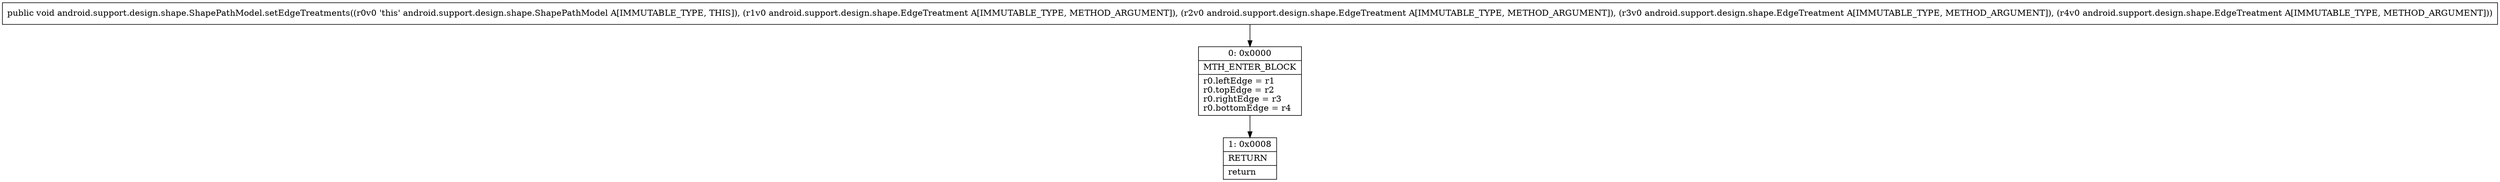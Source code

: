 digraph "CFG forandroid.support.design.shape.ShapePathModel.setEdgeTreatments(Landroid\/support\/design\/shape\/EdgeTreatment;Landroid\/support\/design\/shape\/EdgeTreatment;Landroid\/support\/design\/shape\/EdgeTreatment;Landroid\/support\/design\/shape\/EdgeTreatment;)V" {
Node_0 [shape=record,label="{0\:\ 0x0000|MTH_ENTER_BLOCK\l|r0.leftEdge = r1\lr0.topEdge = r2\lr0.rightEdge = r3\lr0.bottomEdge = r4\l}"];
Node_1 [shape=record,label="{1\:\ 0x0008|RETURN\l|return\l}"];
MethodNode[shape=record,label="{public void android.support.design.shape.ShapePathModel.setEdgeTreatments((r0v0 'this' android.support.design.shape.ShapePathModel A[IMMUTABLE_TYPE, THIS]), (r1v0 android.support.design.shape.EdgeTreatment A[IMMUTABLE_TYPE, METHOD_ARGUMENT]), (r2v0 android.support.design.shape.EdgeTreatment A[IMMUTABLE_TYPE, METHOD_ARGUMENT]), (r3v0 android.support.design.shape.EdgeTreatment A[IMMUTABLE_TYPE, METHOD_ARGUMENT]), (r4v0 android.support.design.shape.EdgeTreatment A[IMMUTABLE_TYPE, METHOD_ARGUMENT])) }"];
MethodNode -> Node_0;
Node_0 -> Node_1;
}

